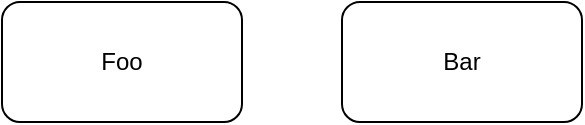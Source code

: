 <mxfile version="10.7.7" type="github"><diagram id="QZTB3fucUluilcKktcGa" name="Page-1"><mxGraphModel dx="918" dy="544" grid="1" gridSize="10" guides="1" tooltips="1" connect="1" arrows="1" fold="1" page="1" pageScale="1" pageWidth="850" pageHeight="1100" math="0" shadow="0"><root><mxCell id="0"/><mxCell id="1" parent="0"/><mxCell id="C9OwUm4h_HwgXxp3Ib4z-1" value="Foo" style="rounded=1;whiteSpace=wrap;html=1;" vertex="1" parent="1"><mxGeometry x="150" y="160" width="120" height="60" as="geometry"/></mxCell><mxCell id="C9OwUm4h_HwgXxp3Ib4z-2" value="Bar" style="rounded=1;whiteSpace=wrap;html=1;" vertex="1" parent="1"><mxGeometry x="320" y="160" width="120" height="60" as="geometry"/></mxCell></root></mxGraphModel></diagram></mxfile>